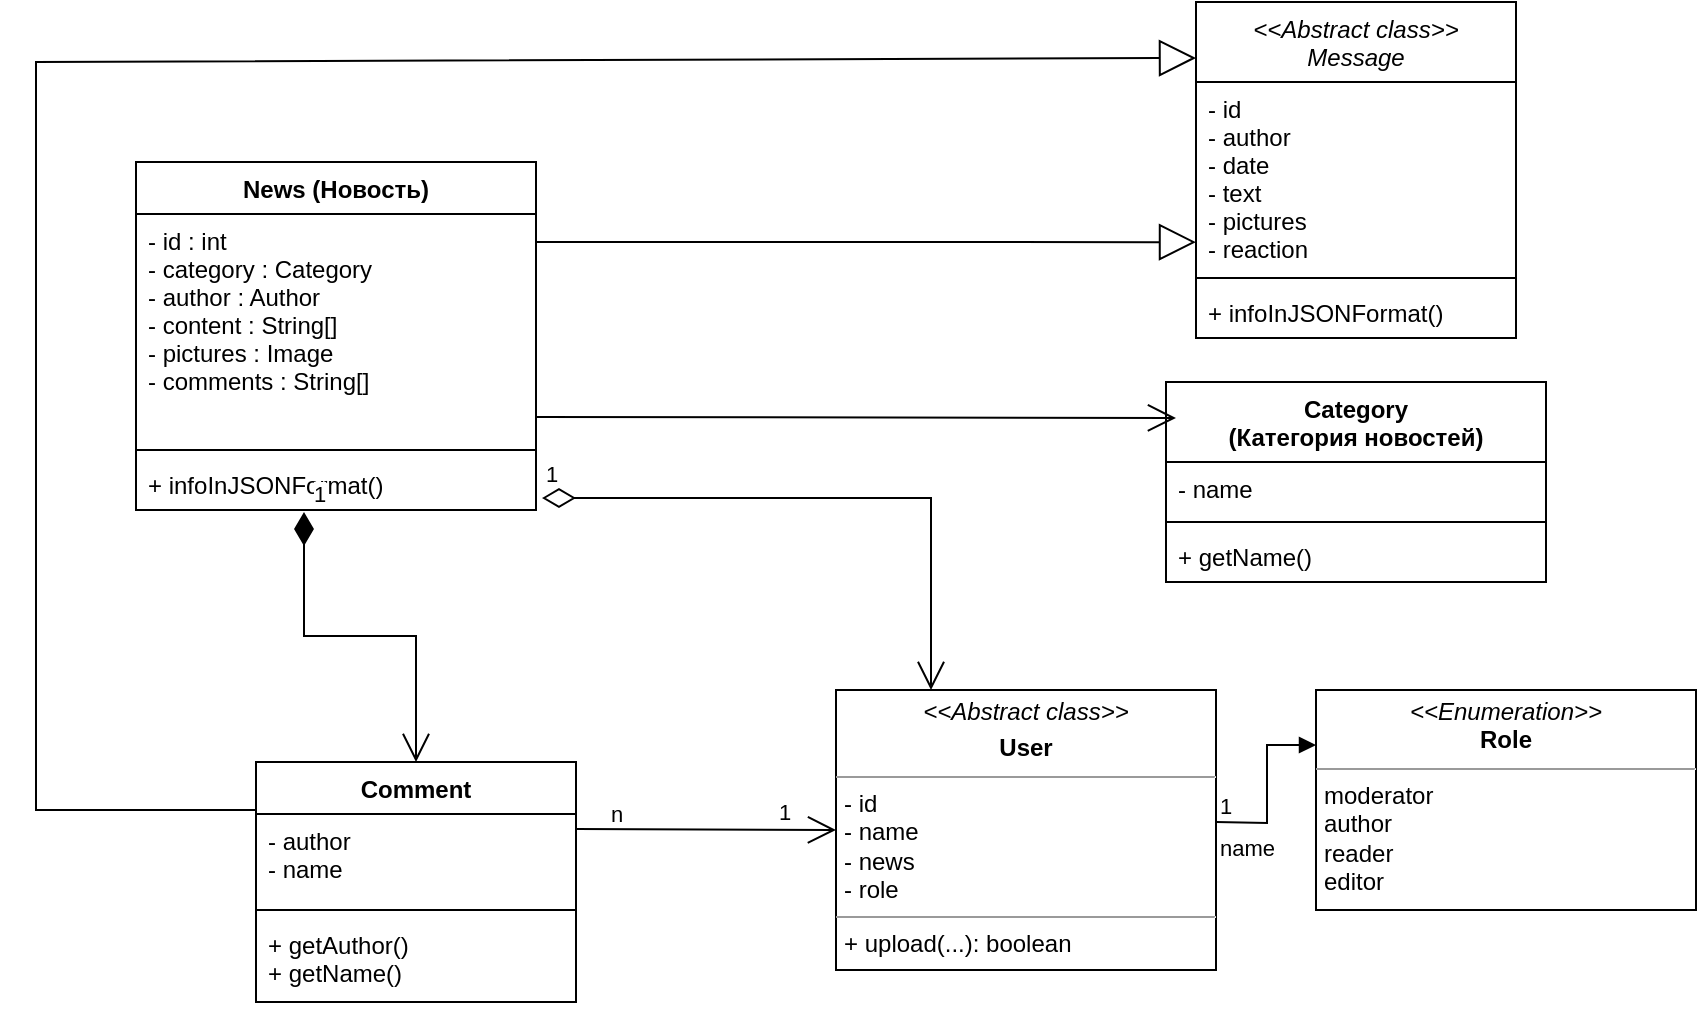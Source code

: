 <mxfile version="20.3.0" type="device"><diagram name="Page-1" id="c4acf3e9-155e-7222-9cf6-157b1a14988f"><mxGraphModel dx="2272" dy="794" grid="1" gridSize="10" guides="1" tooltips="1" connect="1" arrows="1" fold="1" page="1" pageScale="1" pageWidth="850" pageHeight="1100" background="none" math="0" shadow="0"><root><mxCell id="0"/><mxCell id="1" parent="0"/><mxCell id="oz8-RYhjGjDZ6s9w0pUv-10" value="News (Новость)" style="swimlane;fontStyle=1;align=center;verticalAlign=top;childLayout=stackLayout;horizontal=1;startSize=26;horizontalStack=0;resizeParent=1;resizeParentMax=0;resizeLast=0;collapsible=1;marginBottom=0;" vertex="1" parent="1"><mxGeometry x="60" y="250" width="200" height="174" as="geometry"/></mxCell><mxCell id="oz8-RYhjGjDZ6s9w0pUv-11" value="- id : int&#10;- category : Category&#10;- author : Author&#10;- content : String[]&#10;- pictures : Image&#10;- comments : String[]" style="text;strokeColor=none;fillColor=none;align=left;verticalAlign=top;spacingLeft=4;spacingRight=4;overflow=hidden;rotatable=0;points=[[0,0.5],[1,0.5]];portConstraint=eastwest;" vertex="1" parent="oz8-RYhjGjDZ6s9w0pUv-10"><mxGeometry y="26" width="200" height="114" as="geometry"/></mxCell><mxCell id="oz8-RYhjGjDZ6s9w0pUv-12" value="" style="line;strokeWidth=1;fillColor=none;align=left;verticalAlign=middle;spacingTop=-1;spacingLeft=3;spacingRight=3;rotatable=0;labelPosition=right;points=[];portConstraint=eastwest;strokeColor=inherit;" vertex="1" parent="oz8-RYhjGjDZ6s9w0pUv-10"><mxGeometry y="140" width="200" height="8" as="geometry"/></mxCell><mxCell id="oz8-RYhjGjDZ6s9w0pUv-13" value="+ infoInJSONFormat()" style="text;strokeColor=none;fillColor=none;align=left;verticalAlign=top;spacingLeft=4;spacingRight=4;overflow=hidden;rotatable=0;points=[[0,0.5],[1,0.5]];portConstraint=eastwest;" vertex="1" parent="oz8-RYhjGjDZ6s9w0pUv-10"><mxGeometry y="148" width="200" height="26" as="geometry"/></mxCell><mxCell id="oz8-RYhjGjDZ6s9w0pUv-19" value="Category&#10;(Категория новостей)" style="swimlane;fontStyle=1;align=center;verticalAlign=top;childLayout=stackLayout;horizontal=1;startSize=40;horizontalStack=0;resizeParent=1;resizeParentMax=0;resizeLast=0;collapsible=1;marginBottom=0;" vertex="1" parent="1"><mxGeometry x="575" y="360" width="190" height="100" as="geometry"/></mxCell><mxCell id="oz8-RYhjGjDZ6s9w0pUv-20" value="- name" style="text;strokeColor=none;fillColor=none;align=left;verticalAlign=top;spacingLeft=4;spacingRight=4;overflow=hidden;rotatable=0;points=[[0,0.5],[1,0.5]];portConstraint=eastwest;" vertex="1" parent="oz8-RYhjGjDZ6s9w0pUv-19"><mxGeometry y="40" width="190" height="26" as="geometry"/></mxCell><mxCell id="oz8-RYhjGjDZ6s9w0pUv-21" value="" style="line;strokeWidth=1;fillColor=none;align=left;verticalAlign=middle;spacingTop=-1;spacingLeft=3;spacingRight=3;rotatable=0;labelPosition=right;points=[];portConstraint=eastwest;strokeColor=inherit;" vertex="1" parent="oz8-RYhjGjDZ6s9w0pUv-19"><mxGeometry y="66" width="190" height="8" as="geometry"/></mxCell><mxCell id="oz8-RYhjGjDZ6s9w0pUv-22" value="+ getName()" style="text;strokeColor=none;fillColor=none;align=left;verticalAlign=top;spacingLeft=4;spacingRight=4;overflow=hidden;rotatable=0;points=[[0,0.5],[1,0.5]];portConstraint=eastwest;" vertex="1" parent="oz8-RYhjGjDZ6s9w0pUv-19"><mxGeometry y="74" width="190" height="26" as="geometry"/></mxCell><mxCell id="oz8-RYhjGjDZ6s9w0pUv-24" value="&lt;p style=&quot;margin:0px;margin-top:4px;text-align:center;&quot;&gt;&lt;i&gt;&amp;lt;&amp;lt;Abstract class&amp;gt;&amp;gt;&lt;/i&gt;&lt;br&gt;&lt;/p&gt;&lt;p style=&quot;margin:0px;margin-top:4px;text-align:center;&quot;&gt;&lt;b&gt;User&lt;/b&gt;&lt;/p&gt;&lt;hr size=&quot;1&quot;&gt;&lt;p style=&quot;margin:0px;margin-left:4px;&quot;&gt;- id&lt;/p&gt;&lt;p style=&quot;margin:0px;margin-left:4px;&quot;&gt;- name&lt;/p&gt;&lt;p style=&quot;margin:0px;margin-left:4px;&quot;&gt;- news&lt;/p&gt;&lt;p style=&quot;margin:0px;margin-left:4px;&quot;&gt;- role&lt;/p&gt;&lt;hr size=&quot;1&quot;&gt;&lt;p style=&quot;margin:0px;margin-left:4px;&quot;&gt;&lt;span style=&quot;background-color: initial;&quot;&gt;+ upload(...): boolean&lt;/span&gt;&lt;br&gt;&lt;/p&gt;" style="verticalAlign=top;align=left;overflow=fill;fontSize=12;fontFamily=Helvetica;html=1;" vertex="1" parent="1"><mxGeometry x="410" y="514" width="190" height="140" as="geometry"/></mxCell><mxCell id="oz8-RYhjGjDZ6s9w0pUv-25" value="Comment" style="swimlane;fontStyle=1;align=center;verticalAlign=top;childLayout=stackLayout;horizontal=1;startSize=26;horizontalStack=0;resizeParent=1;resizeParentMax=0;resizeLast=0;collapsible=1;marginBottom=0;" vertex="1" parent="1"><mxGeometry x="120" y="550" width="160" height="120" as="geometry"/></mxCell><mxCell id="oz8-RYhjGjDZ6s9w0pUv-26" value="- author&#10;- name" style="text;strokeColor=none;fillColor=none;align=left;verticalAlign=top;spacingLeft=4;spacingRight=4;overflow=hidden;rotatable=0;points=[[0,0.5],[1,0.5]];portConstraint=eastwest;" vertex="1" parent="oz8-RYhjGjDZ6s9w0pUv-25"><mxGeometry y="26" width="160" height="44" as="geometry"/></mxCell><mxCell id="oz8-RYhjGjDZ6s9w0pUv-27" value="" style="line;strokeWidth=1;fillColor=none;align=left;verticalAlign=middle;spacingTop=-1;spacingLeft=3;spacingRight=3;rotatable=0;labelPosition=right;points=[];portConstraint=eastwest;strokeColor=inherit;" vertex="1" parent="oz8-RYhjGjDZ6s9w0pUv-25"><mxGeometry y="70" width="160" height="8" as="geometry"/></mxCell><mxCell id="oz8-RYhjGjDZ6s9w0pUv-28" value="+ getAuthor()&#10;+ getName()" style="text;strokeColor=none;fillColor=none;align=left;verticalAlign=top;spacingLeft=4;spacingRight=4;overflow=hidden;rotatable=0;points=[[0,0.5],[1,0.5]];portConstraint=eastwest;" vertex="1" parent="oz8-RYhjGjDZ6s9w0pUv-25"><mxGeometry y="78" width="160" height="42" as="geometry"/></mxCell><mxCell id="oz8-RYhjGjDZ6s9w0pUv-33" value="&lt;&lt;Abstract class&gt;&gt;&#10;Message" style="swimlane;fontStyle=2;align=center;verticalAlign=top;childLayout=stackLayout;horizontal=1;startSize=40;horizontalStack=0;resizeParent=1;resizeParentMax=0;resizeLast=0;collapsible=1;marginBottom=0;" vertex="1" parent="1"><mxGeometry x="590" y="170" width="160" height="168" as="geometry"/></mxCell><mxCell id="oz8-RYhjGjDZ6s9w0pUv-34" value="- id&#10;- author&#10;- date&#10;- text&#10;- pictures&#10;- reaction" style="text;strokeColor=none;fillColor=none;align=left;verticalAlign=top;spacingLeft=4;spacingRight=4;overflow=hidden;rotatable=0;points=[[0,0.5],[1,0.5]];portConstraint=eastwest;" vertex="1" parent="oz8-RYhjGjDZ6s9w0pUv-33"><mxGeometry y="40" width="160" height="94" as="geometry"/></mxCell><mxCell id="oz8-RYhjGjDZ6s9w0pUv-35" value="" style="line;strokeWidth=1;fillColor=none;align=left;verticalAlign=middle;spacingTop=-1;spacingLeft=3;spacingRight=3;rotatable=0;labelPosition=right;points=[];portConstraint=eastwest;strokeColor=inherit;" vertex="1" parent="oz8-RYhjGjDZ6s9w0pUv-33"><mxGeometry y="134" width="160" height="8" as="geometry"/></mxCell><mxCell id="oz8-RYhjGjDZ6s9w0pUv-36" value="+ infoInJSONFormat()" style="text;strokeColor=none;fillColor=none;align=left;verticalAlign=top;spacingLeft=4;spacingRight=4;overflow=hidden;rotatable=0;points=[[0,0.5],[1,0.5]];portConstraint=eastwest;" vertex="1" parent="oz8-RYhjGjDZ6s9w0pUv-33"><mxGeometry y="142" width="160" height="26" as="geometry"/></mxCell><mxCell id="oz8-RYhjGjDZ6s9w0pUv-50" value="&lt;p style=&quot;margin:0px;margin-top:4px;text-align:center;&quot;&gt;&lt;i&gt;&amp;lt;&amp;lt;Enumeration&amp;gt;&amp;gt;&lt;/i&gt;&lt;br&gt;&lt;b&gt;Role&lt;/b&gt;&lt;/p&gt;&lt;hr size=&quot;1&quot;&gt;&lt;p style=&quot;margin:0px;margin-left:4px;&quot;&gt;moderator&lt;/p&gt;&lt;p style=&quot;margin:0px;margin-left:4px;&quot;&gt;author&lt;/p&gt;&lt;p style=&quot;margin:0px;margin-left:4px;&quot;&gt;reader&lt;/p&gt;&lt;p style=&quot;margin:0px;margin-left:4px;&quot;&gt;editor&lt;/p&gt;&lt;p style=&quot;margin:0px;margin-left:4px;&quot;&gt;&lt;br&gt;&lt;/p&gt;" style="verticalAlign=top;align=left;overflow=fill;fontSize=12;fontFamily=Helvetica;html=1;" vertex="1" parent="1"><mxGeometry x="650" y="514" width="190" height="110" as="geometry"/></mxCell><mxCell id="oz8-RYhjGjDZ6s9w0pUv-51" value="" style="endArrow=open;endFill=1;endSize=12;html=1;rounded=0;" edge="1" parent="1"><mxGeometry width="160" relative="1" as="geometry"><mxPoint x="260" y="377.5" as="sourcePoint"/><mxPoint x="580" y="378" as="targetPoint"/></mxGeometry></mxCell><mxCell id="oz8-RYhjGjDZ6s9w0pUv-52" value="1" style="endArrow=open;html=1;endSize=12;startArrow=diamondThin;startSize=14;startFill=0;edgeStyle=orthogonalEdgeStyle;align=left;verticalAlign=bottom;rounded=0;exitX=1.015;exitY=0.769;exitDx=0;exitDy=0;entryX=0.25;entryY=0;entryDx=0;entryDy=0;exitPerimeter=0;" edge="1" parent="1" source="oz8-RYhjGjDZ6s9w0pUv-13" target="oz8-RYhjGjDZ6s9w0pUv-24"><mxGeometry x="-1" y="3" relative="1" as="geometry"><mxPoint x="420" y="410" as="sourcePoint"/><mxPoint x="350" y="600" as="targetPoint"/></mxGeometry></mxCell><mxCell id="oz8-RYhjGjDZ6s9w0pUv-53" value="1" style="endArrow=open;html=1;endSize=12;startArrow=diamondThin;startSize=14;startFill=1;edgeStyle=orthogonalEdgeStyle;align=left;verticalAlign=bottom;rounded=0;exitX=0.42;exitY=1.038;exitDx=0;exitDy=0;exitPerimeter=0;entryX=0.5;entryY=0;entryDx=0;entryDy=0;" edge="1" parent="1" source="oz8-RYhjGjDZ6s9w0pUv-13" target="oz8-RYhjGjDZ6s9w0pUv-25"><mxGeometry x="-1" y="3" relative="1" as="geometry"><mxPoint x="340" y="440" as="sourcePoint"/><mxPoint x="460" y="470" as="targetPoint"/></mxGeometry></mxCell><mxCell id="oz8-RYhjGjDZ6s9w0pUv-56" value="" style="endArrow=block;endSize=16;endFill=0;html=1;rounded=0;exitX=0.95;exitY=0.034;exitDx=0;exitDy=0;exitPerimeter=0;" edge="1" parent="1"><mxGeometry width="160" relative="1" as="geometry"><mxPoint x="260" y="289.996" as="sourcePoint"/><mxPoint x="590" y="290.08" as="targetPoint"/></mxGeometry></mxCell><mxCell id="oz8-RYhjGjDZ6s9w0pUv-58" value="" style="endArrow=block;endSize=16;endFill=0;html=1;rounded=0;exitX=0;exitY=0.2;exitDx=0;exitDy=0;exitPerimeter=0;" edge="1" parent="1" source="oz8-RYhjGjDZ6s9w0pUv-25"><mxGeometry width="160" relative="1" as="geometry"><mxPoint x="120" y="550" as="sourcePoint"/><mxPoint x="590" y="198" as="targetPoint"/><Array as="points"><mxPoint x="10" y="574"/><mxPoint x="10" y="200"/></Array></mxGeometry></mxCell><mxCell id="oz8-RYhjGjDZ6s9w0pUv-61" value="name" style="endArrow=block;endFill=1;html=1;edgeStyle=orthogonalEdgeStyle;align=left;verticalAlign=top;rounded=0;entryX=0;entryY=0.25;entryDx=0;entryDy=0;" edge="1" parent="1" target="oz8-RYhjGjDZ6s9w0pUv-50"><mxGeometry x="-1" relative="1" as="geometry"><mxPoint x="600" y="580" as="sourcePoint"/><mxPoint x="760" y="580" as="targetPoint"/></mxGeometry></mxCell><mxCell id="oz8-RYhjGjDZ6s9w0pUv-62" value="1" style="edgeLabel;resizable=0;html=1;align=left;verticalAlign=bottom;" connectable="0" vertex="1" parent="oz8-RYhjGjDZ6s9w0pUv-61"><mxGeometry x="-1" relative="1" as="geometry"/></mxCell><mxCell id="oz8-RYhjGjDZ6s9w0pUv-64" value="" style="endArrow=open;endFill=1;endSize=12;html=1;rounded=0;" edge="1" parent="1"><mxGeometry width="160" relative="1" as="geometry"><mxPoint x="280" y="583.5" as="sourcePoint"/><mxPoint x="410" y="584" as="targetPoint"/></mxGeometry></mxCell><mxCell id="oz8-RYhjGjDZ6s9w0pUv-67" value="n" style="edgeLabel;html=1;align=center;verticalAlign=middle;resizable=0;points=[];" vertex="1" connectable="0" parent="oz8-RYhjGjDZ6s9w0pUv-64"><mxGeometry x="-0.693" y="8" relative="1" as="geometry"><mxPoint as="offset"/></mxGeometry></mxCell><mxCell id="oz8-RYhjGjDZ6s9w0pUv-68" value="1" style="edgeLabel;html=1;align=center;verticalAlign=middle;resizable=0;points=[];" vertex="1" connectable="0" parent="oz8-RYhjGjDZ6s9w0pUv-64"><mxGeometry x="0.6" y="9" relative="1" as="geometry"><mxPoint as="offset"/></mxGeometry></mxCell></root></mxGraphModel></diagram></mxfile>